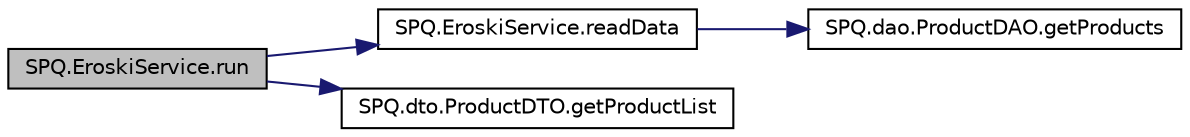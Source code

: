 digraph "SPQ.EroskiService.run"
{
  edge [fontname="Helvetica",fontsize="10",labelfontname="Helvetica",labelfontsize="10"];
  node [fontname="Helvetica",fontsize="10",shape=record];
  rankdir="LR";
  Node6 [label="SPQ.EroskiService.run",height=0.2,width=0.4,color="black", fillcolor="grey75", style="filled", fontcolor="black"];
  Node6 -> Node7 [color="midnightblue",fontsize="10",style="solid",fontname="Helvetica"];
  Node7 [label="SPQ.EroskiService.readData",height=0.2,width=0.4,color="black", fillcolor="white", style="filled",URL="$class_s_p_q_1_1_eroski_service.html#a89fa3f97cdca647e3c6d6606e5dc2443"];
  Node7 -> Node8 [color="midnightblue",fontsize="10",style="solid",fontname="Helvetica"];
  Node8 [label="SPQ.dao.ProductDAO.getProducts",height=0.2,width=0.4,color="black", fillcolor="white", style="filled",URL="$class_s_p_q_1_1dao_1_1_product_d_a_o.html#addd0016628e2b0db06969de5a944eace"];
  Node6 -> Node9 [color="midnightblue",fontsize="10",style="solid",fontname="Helvetica"];
  Node9 [label="SPQ.dto.ProductDTO.getProductList",height=0.2,width=0.4,color="black", fillcolor="white", style="filled",URL="$class_s_p_q_1_1dto_1_1_product_d_t_o.html#a4b7df5983f4342285d495a335fb9019f"];
}
